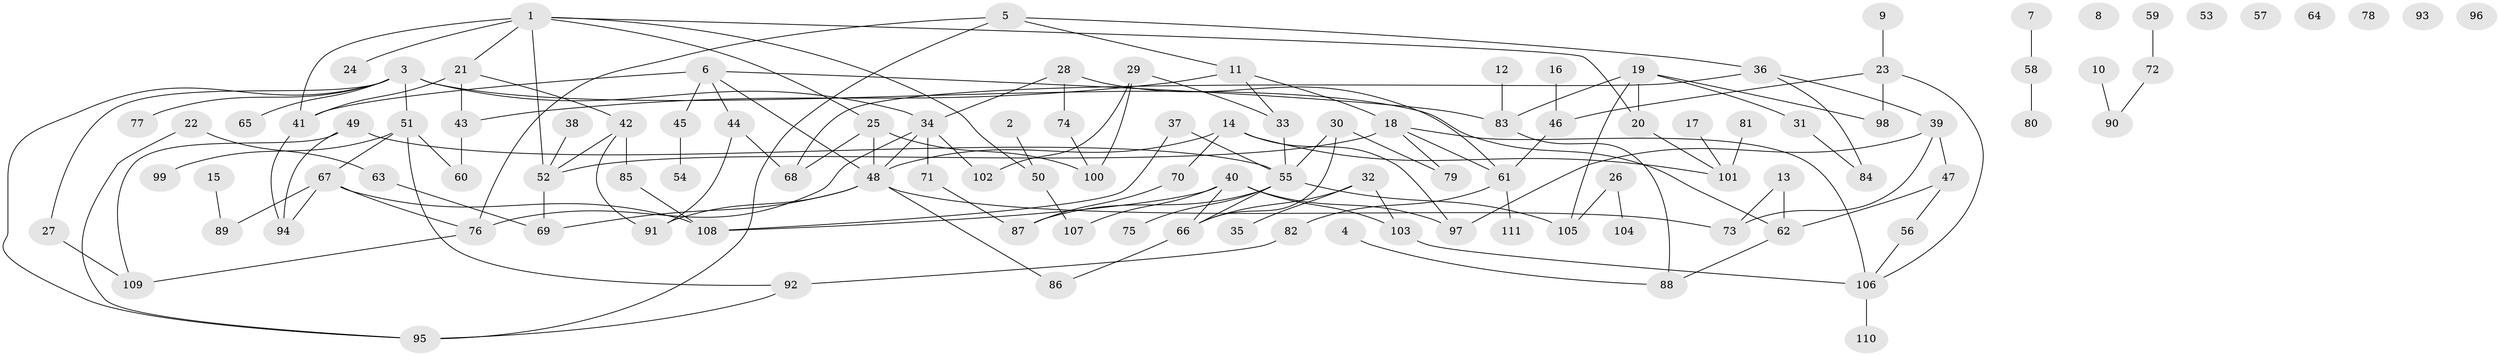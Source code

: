 // Generated by graph-tools (version 1.1) at 2025/13/03/09/25 04:13:09]
// undirected, 111 vertices, 149 edges
graph export_dot {
graph [start="1"]
  node [color=gray90,style=filled];
  1;
  2;
  3;
  4;
  5;
  6;
  7;
  8;
  9;
  10;
  11;
  12;
  13;
  14;
  15;
  16;
  17;
  18;
  19;
  20;
  21;
  22;
  23;
  24;
  25;
  26;
  27;
  28;
  29;
  30;
  31;
  32;
  33;
  34;
  35;
  36;
  37;
  38;
  39;
  40;
  41;
  42;
  43;
  44;
  45;
  46;
  47;
  48;
  49;
  50;
  51;
  52;
  53;
  54;
  55;
  56;
  57;
  58;
  59;
  60;
  61;
  62;
  63;
  64;
  65;
  66;
  67;
  68;
  69;
  70;
  71;
  72;
  73;
  74;
  75;
  76;
  77;
  78;
  79;
  80;
  81;
  82;
  83;
  84;
  85;
  86;
  87;
  88;
  89;
  90;
  91;
  92;
  93;
  94;
  95;
  96;
  97;
  98;
  99;
  100;
  101;
  102;
  103;
  104;
  105;
  106;
  107;
  108;
  109;
  110;
  111;
  1 -- 20;
  1 -- 21;
  1 -- 24;
  1 -- 25;
  1 -- 41;
  1 -- 50;
  1 -- 52;
  2 -- 50;
  3 -- 27;
  3 -- 34;
  3 -- 51;
  3 -- 62;
  3 -- 65;
  3 -- 77;
  3 -- 95;
  4 -- 88;
  5 -- 11;
  5 -- 36;
  5 -- 76;
  5 -- 95;
  6 -- 41;
  6 -- 44;
  6 -- 45;
  6 -- 48;
  6 -- 83;
  7 -- 58;
  9 -- 23;
  10 -- 90;
  11 -- 18;
  11 -- 33;
  11 -- 43;
  12 -- 83;
  13 -- 62;
  13 -- 73;
  14 -- 48;
  14 -- 70;
  14 -- 97;
  14 -- 101;
  15 -- 89;
  16 -- 46;
  17 -- 101;
  18 -- 52;
  18 -- 61;
  18 -- 79;
  18 -- 106;
  19 -- 20;
  19 -- 31;
  19 -- 83;
  19 -- 98;
  19 -- 105;
  20 -- 101;
  21 -- 41;
  21 -- 42;
  21 -- 43;
  22 -- 63;
  22 -- 95;
  23 -- 46;
  23 -- 98;
  23 -- 106;
  25 -- 48;
  25 -- 68;
  25 -- 100;
  26 -- 104;
  26 -- 105;
  27 -- 109;
  28 -- 34;
  28 -- 61;
  28 -- 74;
  29 -- 33;
  29 -- 100;
  29 -- 102;
  30 -- 55;
  30 -- 66;
  30 -- 79;
  31 -- 84;
  32 -- 35;
  32 -- 66;
  32 -- 103;
  33 -- 55;
  34 -- 48;
  34 -- 71;
  34 -- 76;
  34 -- 102;
  36 -- 39;
  36 -- 68;
  36 -- 84;
  37 -- 55;
  37 -- 108;
  38 -- 52;
  39 -- 47;
  39 -- 73;
  39 -- 97;
  40 -- 66;
  40 -- 97;
  40 -- 103;
  40 -- 107;
  40 -- 108;
  41 -- 94;
  42 -- 52;
  42 -- 85;
  42 -- 91;
  43 -- 60;
  44 -- 68;
  44 -- 91;
  45 -- 54;
  46 -- 61;
  47 -- 56;
  47 -- 62;
  48 -- 69;
  48 -- 73;
  48 -- 86;
  48 -- 91;
  49 -- 55;
  49 -- 94;
  49 -- 109;
  50 -- 107;
  51 -- 60;
  51 -- 67;
  51 -- 92;
  51 -- 99;
  52 -- 69;
  55 -- 66;
  55 -- 75;
  55 -- 87;
  55 -- 105;
  56 -- 106;
  58 -- 80;
  59 -- 72;
  61 -- 82;
  61 -- 111;
  62 -- 88;
  63 -- 69;
  66 -- 86;
  67 -- 76;
  67 -- 89;
  67 -- 94;
  67 -- 108;
  70 -- 87;
  71 -- 87;
  72 -- 90;
  74 -- 100;
  76 -- 109;
  81 -- 101;
  82 -- 92;
  83 -- 88;
  85 -- 108;
  92 -- 95;
  103 -- 106;
  106 -- 110;
}
